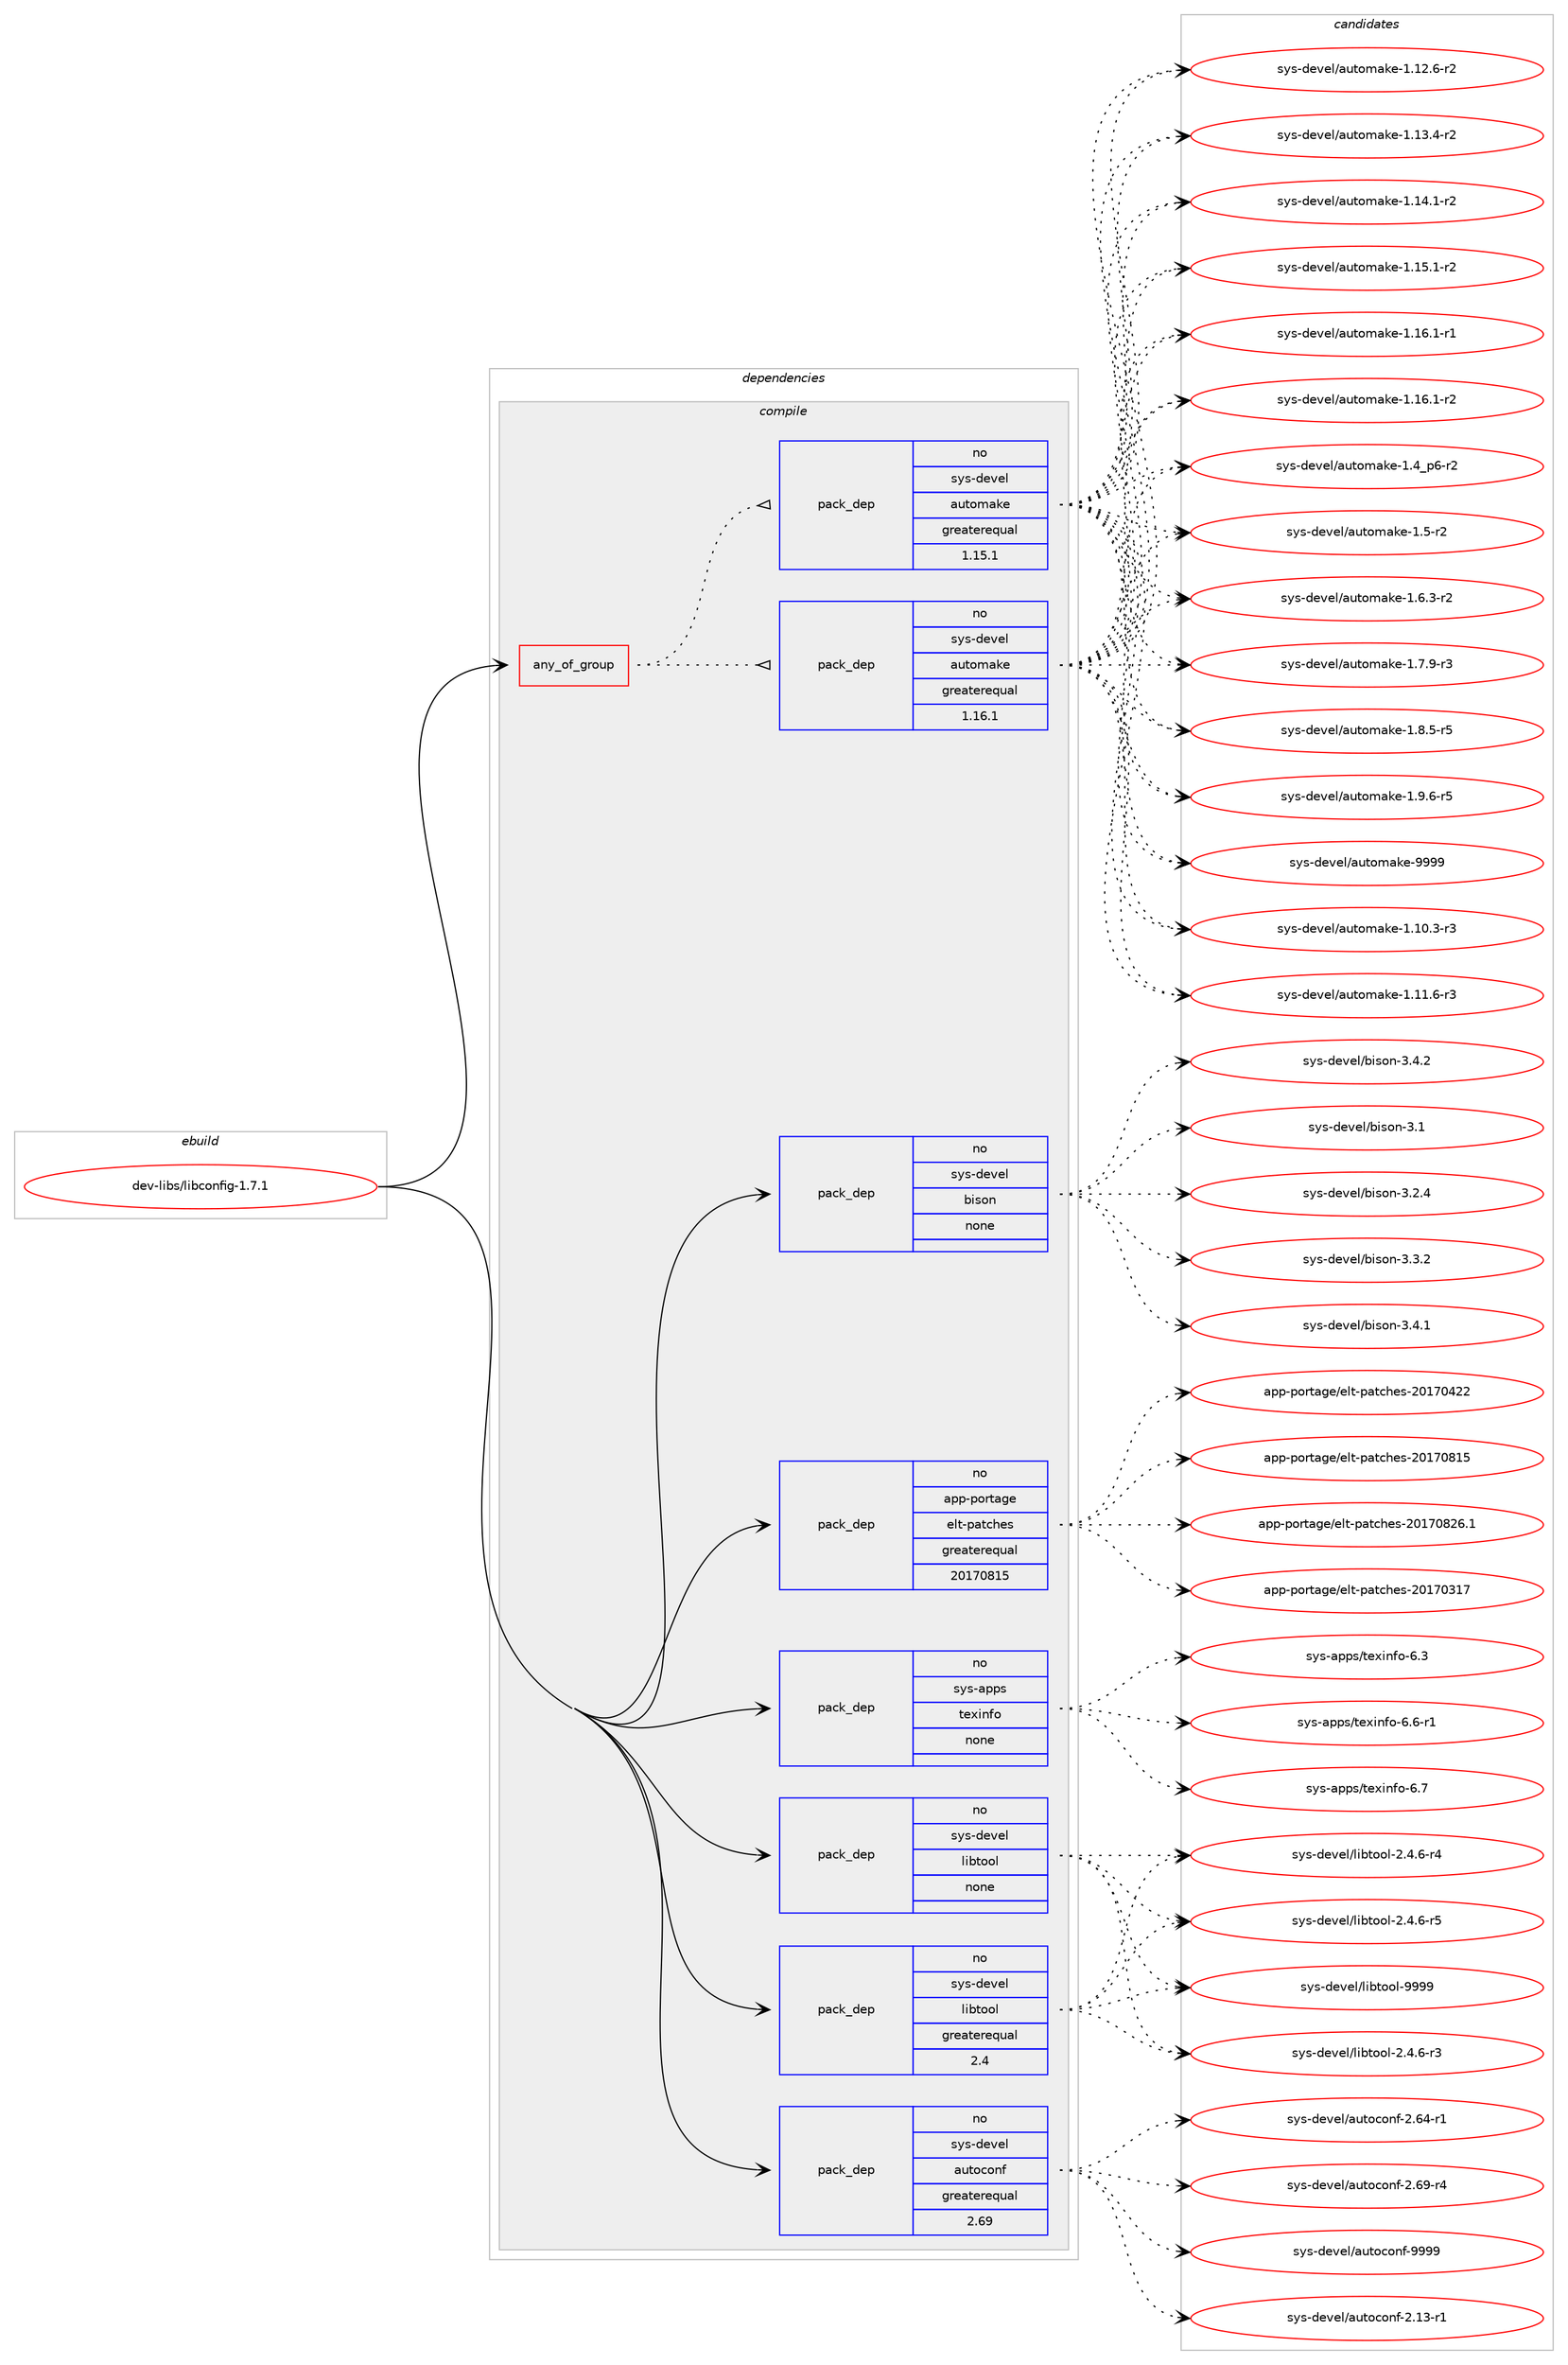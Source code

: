 digraph prolog {

# *************
# Graph options
# *************

newrank=true;
concentrate=true;
compound=true;
graph [rankdir=LR,fontname=Helvetica,fontsize=10,ranksep=1.5];#, ranksep=2.5, nodesep=0.2];
edge  [arrowhead=vee];
node  [fontname=Helvetica,fontsize=10];

# **********
# The ebuild
# **********

subgraph cluster_leftcol {
color=gray;
rank=same;
label=<<i>ebuild</i>>;
id [label="dev-libs/libconfig-1.7.1", color=red, width=4, href="../dev-libs/libconfig-1.7.1.svg"];
}

# ****************
# The dependencies
# ****************

subgraph cluster_midcol {
color=gray;
label=<<i>dependencies</i>>;
subgraph cluster_compile {
fillcolor="#eeeeee";
style=filled;
label=<<i>compile</i>>;
subgraph any11089 {
dependency565054 [label=<<TABLE BORDER="0" CELLBORDER="1" CELLSPACING="0" CELLPADDING="4"><TR><TD CELLPADDING="10">any_of_group</TD></TR></TABLE>>, shape=none, color=red];subgraph pack421986 {
dependency565055 [label=<<TABLE BORDER="0" CELLBORDER="1" CELLSPACING="0" CELLPADDING="4" WIDTH="220"><TR><TD ROWSPAN="6" CELLPADDING="30">pack_dep</TD></TR><TR><TD WIDTH="110">no</TD></TR><TR><TD>sys-devel</TD></TR><TR><TD>automake</TD></TR><TR><TD>greaterequal</TD></TR><TR><TD>1.16.1</TD></TR></TABLE>>, shape=none, color=blue];
}
dependency565054:e -> dependency565055:w [weight=20,style="dotted",arrowhead="oinv"];
subgraph pack421987 {
dependency565056 [label=<<TABLE BORDER="0" CELLBORDER="1" CELLSPACING="0" CELLPADDING="4" WIDTH="220"><TR><TD ROWSPAN="6" CELLPADDING="30">pack_dep</TD></TR><TR><TD WIDTH="110">no</TD></TR><TR><TD>sys-devel</TD></TR><TR><TD>automake</TD></TR><TR><TD>greaterequal</TD></TR><TR><TD>1.15.1</TD></TR></TABLE>>, shape=none, color=blue];
}
dependency565054:e -> dependency565056:w [weight=20,style="dotted",arrowhead="oinv"];
}
id:e -> dependency565054:w [weight=20,style="solid",arrowhead="vee"];
subgraph pack421988 {
dependency565057 [label=<<TABLE BORDER="0" CELLBORDER="1" CELLSPACING="0" CELLPADDING="4" WIDTH="220"><TR><TD ROWSPAN="6" CELLPADDING="30">pack_dep</TD></TR><TR><TD WIDTH="110">no</TD></TR><TR><TD>app-portage</TD></TR><TR><TD>elt-patches</TD></TR><TR><TD>greaterequal</TD></TR><TR><TD>20170815</TD></TR></TABLE>>, shape=none, color=blue];
}
id:e -> dependency565057:w [weight=20,style="solid",arrowhead="vee"];
subgraph pack421989 {
dependency565058 [label=<<TABLE BORDER="0" CELLBORDER="1" CELLSPACING="0" CELLPADDING="4" WIDTH="220"><TR><TD ROWSPAN="6" CELLPADDING="30">pack_dep</TD></TR><TR><TD WIDTH="110">no</TD></TR><TR><TD>sys-apps</TD></TR><TR><TD>texinfo</TD></TR><TR><TD>none</TD></TR><TR><TD></TD></TR></TABLE>>, shape=none, color=blue];
}
id:e -> dependency565058:w [weight=20,style="solid",arrowhead="vee"];
subgraph pack421990 {
dependency565059 [label=<<TABLE BORDER="0" CELLBORDER="1" CELLSPACING="0" CELLPADDING="4" WIDTH="220"><TR><TD ROWSPAN="6" CELLPADDING="30">pack_dep</TD></TR><TR><TD WIDTH="110">no</TD></TR><TR><TD>sys-devel</TD></TR><TR><TD>autoconf</TD></TR><TR><TD>greaterequal</TD></TR><TR><TD>2.69</TD></TR></TABLE>>, shape=none, color=blue];
}
id:e -> dependency565059:w [weight=20,style="solid",arrowhead="vee"];
subgraph pack421991 {
dependency565060 [label=<<TABLE BORDER="0" CELLBORDER="1" CELLSPACING="0" CELLPADDING="4" WIDTH="220"><TR><TD ROWSPAN="6" CELLPADDING="30">pack_dep</TD></TR><TR><TD WIDTH="110">no</TD></TR><TR><TD>sys-devel</TD></TR><TR><TD>bison</TD></TR><TR><TD>none</TD></TR><TR><TD></TD></TR></TABLE>>, shape=none, color=blue];
}
id:e -> dependency565060:w [weight=20,style="solid",arrowhead="vee"];
subgraph pack421992 {
dependency565061 [label=<<TABLE BORDER="0" CELLBORDER="1" CELLSPACING="0" CELLPADDING="4" WIDTH="220"><TR><TD ROWSPAN="6" CELLPADDING="30">pack_dep</TD></TR><TR><TD WIDTH="110">no</TD></TR><TR><TD>sys-devel</TD></TR><TR><TD>libtool</TD></TR><TR><TD>greaterequal</TD></TR><TR><TD>2.4</TD></TR></TABLE>>, shape=none, color=blue];
}
id:e -> dependency565061:w [weight=20,style="solid",arrowhead="vee"];
subgraph pack421993 {
dependency565062 [label=<<TABLE BORDER="0" CELLBORDER="1" CELLSPACING="0" CELLPADDING="4" WIDTH="220"><TR><TD ROWSPAN="6" CELLPADDING="30">pack_dep</TD></TR><TR><TD WIDTH="110">no</TD></TR><TR><TD>sys-devel</TD></TR><TR><TD>libtool</TD></TR><TR><TD>none</TD></TR><TR><TD></TD></TR></TABLE>>, shape=none, color=blue];
}
id:e -> dependency565062:w [weight=20,style="solid",arrowhead="vee"];
}
subgraph cluster_compileandrun {
fillcolor="#eeeeee";
style=filled;
label=<<i>compile and run</i>>;
}
subgraph cluster_run {
fillcolor="#eeeeee";
style=filled;
label=<<i>run</i>>;
}
}

# **************
# The candidates
# **************

subgraph cluster_choices {
rank=same;
color=gray;
label=<<i>candidates</i>>;

subgraph choice421986 {
color=black;
nodesep=1;
choice11512111545100101118101108479711711611110997107101454946494846514511451 [label="sys-devel/automake-1.10.3-r3", color=red, width=4,href="../sys-devel/automake-1.10.3-r3.svg"];
choice11512111545100101118101108479711711611110997107101454946494946544511451 [label="sys-devel/automake-1.11.6-r3", color=red, width=4,href="../sys-devel/automake-1.11.6-r3.svg"];
choice11512111545100101118101108479711711611110997107101454946495046544511450 [label="sys-devel/automake-1.12.6-r2", color=red, width=4,href="../sys-devel/automake-1.12.6-r2.svg"];
choice11512111545100101118101108479711711611110997107101454946495146524511450 [label="sys-devel/automake-1.13.4-r2", color=red, width=4,href="../sys-devel/automake-1.13.4-r2.svg"];
choice11512111545100101118101108479711711611110997107101454946495246494511450 [label="sys-devel/automake-1.14.1-r2", color=red, width=4,href="../sys-devel/automake-1.14.1-r2.svg"];
choice11512111545100101118101108479711711611110997107101454946495346494511450 [label="sys-devel/automake-1.15.1-r2", color=red, width=4,href="../sys-devel/automake-1.15.1-r2.svg"];
choice11512111545100101118101108479711711611110997107101454946495446494511449 [label="sys-devel/automake-1.16.1-r1", color=red, width=4,href="../sys-devel/automake-1.16.1-r1.svg"];
choice11512111545100101118101108479711711611110997107101454946495446494511450 [label="sys-devel/automake-1.16.1-r2", color=red, width=4,href="../sys-devel/automake-1.16.1-r2.svg"];
choice115121115451001011181011084797117116111109971071014549465295112544511450 [label="sys-devel/automake-1.4_p6-r2", color=red, width=4,href="../sys-devel/automake-1.4_p6-r2.svg"];
choice11512111545100101118101108479711711611110997107101454946534511450 [label="sys-devel/automake-1.5-r2", color=red, width=4,href="../sys-devel/automake-1.5-r2.svg"];
choice115121115451001011181011084797117116111109971071014549465446514511450 [label="sys-devel/automake-1.6.3-r2", color=red, width=4,href="../sys-devel/automake-1.6.3-r2.svg"];
choice115121115451001011181011084797117116111109971071014549465546574511451 [label="sys-devel/automake-1.7.9-r3", color=red, width=4,href="../sys-devel/automake-1.7.9-r3.svg"];
choice115121115451001011181011084797117116111109971071014549465646534511453 [label="sys-devel/automake-1.8.5-r5", color=red, width=4,href="../sys-devel/automake-1.8.5-r5.svg"];
choice115121115451001011181011084797117116111109971071014549465746544511453 [label="sys-devel/automake-1.9.6-r5", color=red, width=4,href="../sys-devel/automake-1.9.6-r5.svg"];
choice115121115451001011181011084797117116111109971071014557575757 [label="sys-devel/automake-9999", color=red, width=4,href="../sys-devel/automake-9999.svg"];
dependency565055:e -> choice11512111545100101118101108479711711611110997107101454946494846514511451:w [style=dotted,weight="100"];
dependency565055:e -> choice11512111545100101118101108479711711611110997107101454946494946544511451:w [style=dotted,weight="100"];
dependency565055:e -> choice11512111545100101118101108479711711611110997107101454946495046544511450:w [style=dotted,weight="100"];
dependency565055:e -> choice11512111545100101118101108479711711611110997107101454946495146524511450:w [style=dotted,weight="100"];
dependency565055:e -> choice11512111545100101118101108479711711611110997107101454946495246494511450:w [style=dotted,weight="100"];
dependency565055:e -> choice11512111545100101118101108479711711611110997107101454946495346494511450:w [style=dotted,weight="100"];
dependency565055:e -> choice11512111545100101118101108479711711611110997107101454946495446494511449:w [style=dotted,weight="100"];
dependency565055:e -> choice11512111545100101118101108479711711611110997107101454946495446494511450:w [style=dotted,weight="100"];
dependency565055:e -> choice115121115451001011181011084797117116111109971071014549465295112544511450:w [style=dotted,weight="100"];
dependency565055:e -> choice11512111545100101118101108479711711611110997107101454946534511450:w [style=dotted,weight="100"];
dependency565055:e -> choice115121115451001011181011084797117116111109971071014549465446514511450:w [style=dotted,weight="100"];
dependency565055:e -> choice115121115451001011181011084797117116111109971071014549465546574511451:w [style=dotted,weight="100"];
dependency565055:e -> choice115121115451001011181011084797117116111109971071014549465646534511453:w [style=dotted,weight="100"];
dependency565055:e -> choice115121115451001011181011084797117116111109971071014549465746544511453:w [style=dotted,weight="100"];
dependency565055:e -> choice115121115451001011181011084797117116111109971071014557575757:w [style=dotted,weight="100"];
}
subgraph choice421987 {
color=black;
nodesep=1;
choice11512111545100101118101108479711711611110997107101454946494846514511451 [label="sys-devel/automake-1.10.3-r3", color=red, width=4,href="../sys-devel/automake-1.10.3-r3.svg"];
choice11512111545100101118101108479711711611110997107101454946494946544511451 [label="sys-devel/automake-1.11.6-r3", color=red, width=4,href="../sys-devel/automake-1.11.6-r3.svg"];
choice11512111545100101118101108479711711611110997107101454946495046544511450 [label="sys-devel/automake-1.12.6-r2", color=red, width=4,href="../sys-devel/automake-1.12.6-r2.svg"];
choice11512111545100101118101108479711711611110997107101454946495146524511450 [label="sys-devel/automake-1.13.4-r2", color=red, width=4,href="../sys-devel/automake-1.13.4-r2.svg"];
choice11512111545100101118101108479711711611110997107101454946495246494511450 [label="sys-devel/automake-1.14.1-r2", color=red, width=4,href="../sys-devel/automake-1.14.1-r2.svg"];
choice11512111545100101118101108479711711611110997107101454946495346494511450 [label="sys-devel/automake-1.15.1-r2", color=red, width=4,href="../sys-devel/automake-1.15.1-r2.svg"];
choice11512111545100101118101108479711711611110997107101454946495446494511449 [label="sys-devel/automake-1.16.1-r1", color=red, width=4,href="../sys-devel/automake-1.16.1-r1.svg"];
choice11512111545100101118101108479711711611110997107101454946495446494511450 [label="sys-devel/automake-1.16.1-r2", color=red, width=4,href="../sys-devel/automake-1.16.1-r2.svg"];
choice115121115451001011181011084797117116111109971071014549465295112544511450 [label="sys-devel/automake-1.4_p6-r2", color=red, width=4,href="../sys-devel/automake-1.4_p6-r2.svg"];
choice11512111545100101118101108479711711611110997107101454946534511450 [label="sys-devel/automake-1.5-r2", color=red, width=4,href="../sys-devel/automake-1.5-r2.svg"];
choice115121115451001011181011084797117116111109971071014549465446514511450 [label="sys-devel/automake-1.6.3-r2", color=red, width=4,href="../sys-devel/automake-1.6.3-r2.svg"];
choice115121115451001011181011084797117116111109971071014549465546574511451 [label="sys-devel/automake-1.7.9-r3", color=red, width=4,href="../sys-devel/automake-1.7.9-r3.svg"];
choice115121115451001011181011084797117116111109971071014549465646534511453 [label="sys-devel/automake-1.8.5-r5", color=red, width=4,href="../sys-devel/automake-1.8.5-r5.svg"];
choice115121115451001011181011084797117116111109971071014549465746544511453 [label="sys-devel/automake-1.9.6-r5", color=red, width=4,href="../sys-devel/automake-1.9.6-r5.svg"];
choice115121115451001011181011084797117116111109971071014557575757 [label="sys-devel/automake-9999", color=red, width=4,href="../sys-devel/automake-9999.svg"];
dependency565056:e -> choice11512111545100101118101108479711711611110997107101454946494846514511451:w [style=dotted,weight="100"];
dependency565056:e -> choice11512111545100101118101108479711711611110997107101454946494946544511451:w [style=dotted,weight="100"];
dependency565056:e -> choice11512111545100101118101108479711711611110997107101454946495046544511450:w [style=dotted,weight="100"];
dependency565056:e -> choice11512111545100101118101108479711711611110997107101454946495146524511450:w [style=dotted,weight="100"];
dependency565056:e -> choice11512111545100101118101108479711711611110997107101454946495246494511450:w [style=dotted,weight="100"];
dependency565056:e -> choice11512111545100101118101108479711711611110997107101454946495346494511450:w [style=dotted,weight="100"];
dependency565056:e -> choice11512111545100101118101108479711711611110997107101454946495446494511449:w [style=dotted,weight="100"];
dependency565056:e -> choice11512111545100101118101108479711711611110997107101454946495446494511450:w [style=dotted,weight="100"];
dependency565056:e -> choice115121115451001011181011084797117116111109971071014549465295112544511450:w [style=dotted,weight="100"];
dependency565056:e -> choice11512111545100101118101108479711711611110997107101454946534511450:w [style=dotted,weight="100"];
dependency565056:e -> choice115121115451001011181011084797117116111109971071014549465446514511450:w [style=dotted,weight="100"];
dependency565056:e -> choice115121115451001011181011084797117116111109971071014549465546574511451:w [style=dotted,weight="100"];
dependency565056:e -> choice115121115451001011181011084797117116111109971071014549465646534511453:w [style=dotted,weight="100"];
dependency565056:e -> choice115121115451001011181011084797117116111109971071014549465746544511453:w [style=dotted,weight="100"];
dependency565056:e -> choice115121115451001011181011084797117116111109971071014557575757:w [style=dotted,weight="100"];
}
subgraph choice421988 {
color=black;
nodesep=1;
choice97112112451121111141169710310147101108116451129711699104101115455048495548514955 [label="app-portage/elt-patches-20170317", color=red, width=4,href="../app-portage/elt-patches-20170317.svg"];
choice97112112451121111141169710310147101108116451129711699104101115455048495548525050 [label="app-portage/elt-patches-20170422", color=red, width=4,href="../app-portage/elt-patches-20170422.svg"];
choice97112112451121111141169710310147101108116451129711699104101115455048495548564953 [label="app-portage/elt-patches-20170815", color=red, width=4,href="../app-portage/elt-patches-20170815.svg"];
choice971121124511211111411697103101471011081164511297116991041011154550484955485650544649 [label="app-portage/elt-patches-20170826.1", color=red, width=4,href="../app-portage/elt-patches-20170826.1.svg"];
dependency565057:e -> choice97112112451121111141169710310147101108116451129711699104101115455048495548514955:w [style=dotted,weight="100"];
dependency565057:e -> choice97112112451121111141169710310147101108116451129711699104101115455048495548525050:w [style=dotted,weight="100"];
dependency565057:e -> choice97112112451121111141169710310147101108116451129711699104101115455048495548564953:w [style=dotted,weight="100"];
dependency565057:e -> choice971121124511211111411697103101471011081164511297116991041011154550484955485650544649:w [style=dotted,weight="100"];
}
subgraph choice421989 {
color=black;
nodesep=1;
choice11512111545971121121154711610112010511010211145544651 [label="sys-apps/texinfo-6.3", color=red, width=4,href="../sys-apps/texinfo-6.3.svg"];
choice115121115459711211211547116101120105110102111455446544511449 [label="sys-apps/texinfo-6.6-r1", color=red, width=4,href="../sys-apps/texinfo-6.6-r1.svg"];
choice11512111545971121121154711610112010511010211145544655 [label="sys-apps/texinfo-6.7", color=red, width=4,href="../sys-apps/texinfo-6.7.svg"];
dependency565058:e -> choice11512111545971121121154711610112010511010211145544651:w [style=dotted,weight="100"];
dependency565058:e -> choice115121115459711211211547116101120105110102111455446544511449:w [style=dotted,weight="100"];
dependency565058:e -> choice11512111545971121121154711610112010511010211145544655:w [style=dotted,weight="100"];
}
subgraph choice421990 {
color=black;
nodesep=1;
choice1151211154510010111810110847971171161119911111010245504649514511449 [label="sys-devel/autoconf-2.13-r1", color=red, width=4,href="../sys-devel/autoconf-2.13-r1.svg"];
choice1151211154510010111810110847971171161119911111010245504654524511449 [label="sys-devel/autoconf-2.64-r1", color=red, width=4,href="../sys-devel/autoconf-2.64-r1.svg"];
choice1151211154510010111810110847971171161119911111010245504654574511452 [label="sys-devel/autoconf-2.69-r4", color=red, width=4,href="../sys-devel/autoconf-2.69-r4.svg"];
choice115121115451001011181011084797117116111991111101024557575757 [label="sys-devel/autoconf-9999", color=red, width=4,href="../sys-devel/autoconf-9999.svg"];
dependency565059:e -> choice1151211154510010111810110847971171161119911111010245504649514511449:w [style=dotted,weight="100"];
dependency565059:e -> choice1151211154510010111810110847971171161119911111010245504654524511449:w [style=dotted,weight="100"];
dependency565059:e -> choice1151211154510010111810110847971171161119911111010245504654574511452:w [style=dotted,weight="100"];
dependency565059:e -> choice115121115451001011181011084797117116111991111101024557575757:w [style=dotted,weight="100"];
}
subgraph choice421991 {
color=black;
nodesep=1;
choice11512111545100101118101108479810511511111045514649 [label="sys-devel/bison-3.1", color=red, width=4,href="../sys-devel/bison-3.1.svg"];
choice115121115451001011181011084798105115111110455146504652 [label="sys-devel/bison-3.2.4", color=red, width=4,href="../sys-devel/bison-3.2.4.svg"];
choice115121115451001011181011084798105115111110455146514650 [label="sys-devel/bison-3.3.2", color=red, width=4,href="../sys-devel/bison-3.3.2.svg"];
choice115121115451001011181011084798105115111110455146524649 [label="sys-devel/bison-3.4.1", color=red, width=4,href="../sys-devel/bison-3.4.1.svg"];
choice115121115451001011181011084798105115111110455146524650 [label="sys-devel/bison-3.4.2", color=red, width=4,href="../sys-devel/bison-3.4.2.svg"];
dependency565060:e -> choice11512111545100101118101108479810511511111045514649:w [style=dotted,weight="100"];
dependency565060:e -> choice115121115451001011181011084798105115111110455146504652:w [style=dotted,weight="100"];
dependency565060:e -> choice115121115451001011181011084798105115111110455146514650:w [style=dotted,weight="100"];
dependency565060:e -> choice115121115451001011181011084798105115111110455146524649:w [style=dotted,weight="100"];
dependency565060:e -> choice115121115451001011181011084798105115111110455146524650:w [style=dotted,weight="100"];
}
subgraph choice421992 {
color=black;
nodesep=1;
choice1151211154510010111810110847108105981161111111084550465246544511451 [label="sys-devel/libtool-2.4.6-r3", color=red, width=4,href="../sys-devel/libtool-2.4.6-r3.svg"];
choice1151211154510010111810110847108105981161111111084550465246544511452 [label="sys-devel/libtool-2.4.6-r4", color=red, width=4,href="../sys-devel/libtool-2.4.6-r4.svg"];
choice1151211154510010111810110847108105981161111111084550465246544511453 [label="sys-devel/libtool-2.4.6-r5", color=red, width=4,href="../sys-devel/libtool-2.4.6-r5.svg"];
choice1151211154510010111810110847108105981161111111084557575757 [label="sys-devel/libtool-9999", color=red, width=4,href="../sys-devel/libtool-9999.svg"];
dependency565061:e -> choice1151211154510010111810110847108105981161111111084550465246544511451:w [style=dotted,weight="100"];
dependency565061:e -> choice1151211154510010111810110847108105981161111111084550465246544511452:w [style=dotted,weight="100"];
dependency565061:e -> choice1151211154510010111810110847108105981161111111084550465246544511453:w [style=dotted,weight="100"];
dependency565061:e -> choice1151211154510010111810110847108105981161111111084557575757:w [style=dotted,weight="100"];
}
subgraph choice421993 {
color=black;
nodesep=1;
choice1151211154510010111810110847108105981161111111084550465246544511451 [label="sys-devel/libtool-2.4.6-r3", color=red, width=4,href="../sys-devel/libtool-2.4.6-r3.svg"];
choice1151211154510010111810110847108105981161111111084550465246544511452 [label="sys-devel/libtool-2.4.6-r4", color=red, width=4,href="../sys-devel/libtool-2.4.6-r4.svg"];
choice1151211154510010111810110847108105981161111111084550465246544511453 [label="sys-devel/libtool-2.4.6-r5", color=red, width=4,href="../sys-devel/libtool-2.4.6-r5.svg"];
choice1151211154510010111810110847108105981161111111084557575757 [label="sys-devel/libtool-9999", color=red, width=4,href="../sys-devel/libtool-9999.svg"];
dependency565062:e -> choice1151211154510010111810110847108105981161111111084550465246544511451:w [style=dotted,weight="100"];
dependency565062:e -> choice1151211154510010111810110847108105981161111111084550465246544511452:w [style=dotted,weight="100"];
dependency565062:e -> choice1151211154510010111810110847108105981161111111084550465246544511453:w [style=dotted,weight="100"];
dependency565062:e -> choice1151211154510010111810110847108105981161111111084557575757:w [style=dotted,weight="100"];
}
}

}
